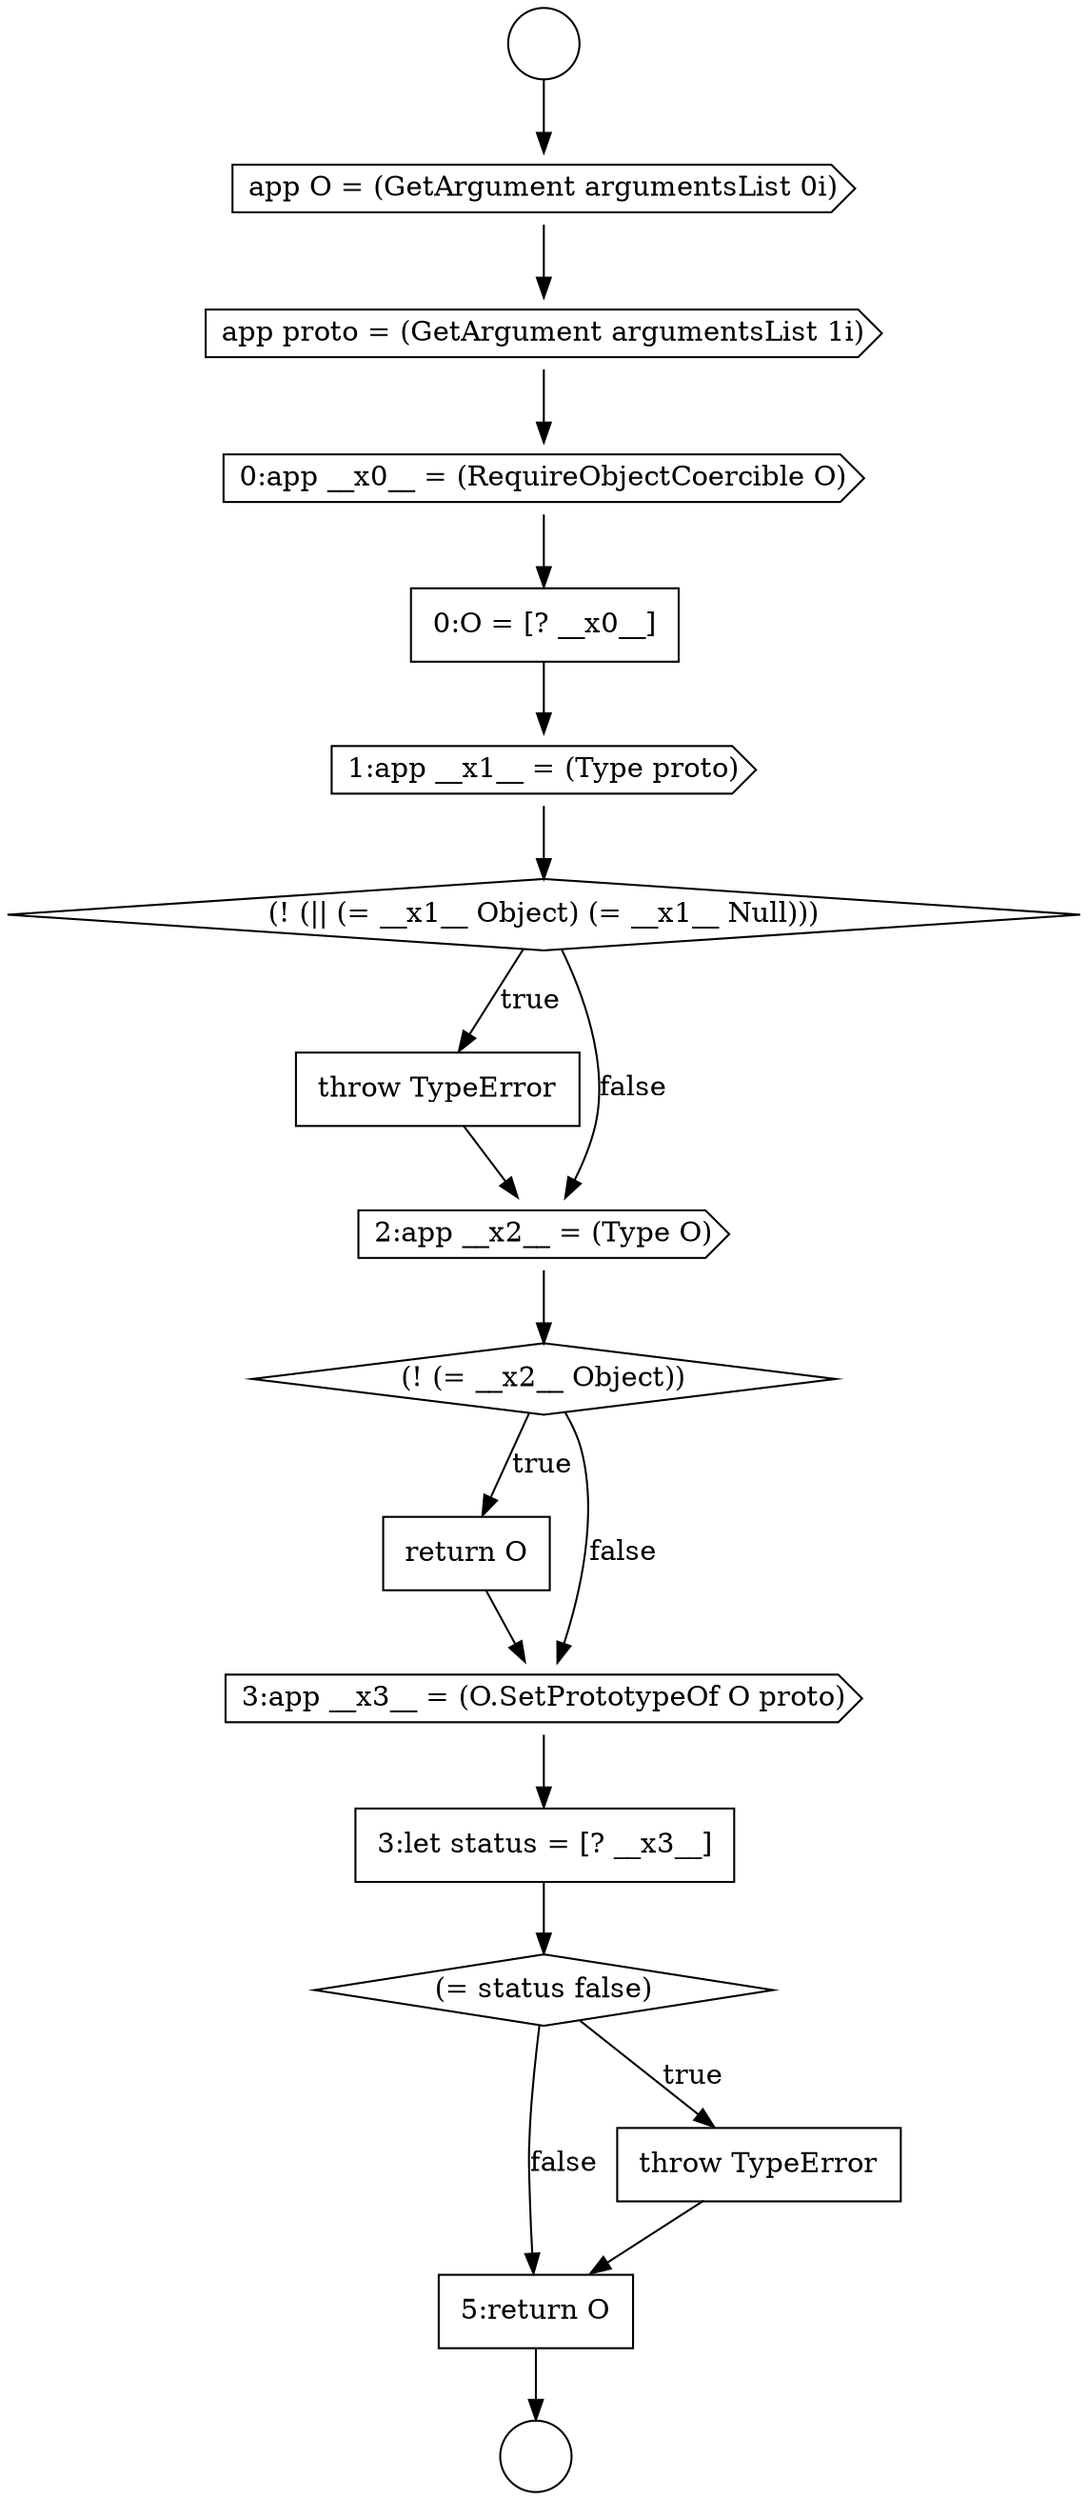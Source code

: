 digraph {
  node11485 [shape=circle label=" " color="black" fillcolor="white" style=filled]
  node11491 [shape=diamond, label=<<font color="black">(! (|| (= __x1__ Object) (= __x1__ Null)))</font>> color="black" fillcolor="white" style=filled]
  node11495 [shape=none, margin=0, label=<<font color="black">
    <table border="0" cellborder="1" cellspacing="0" cellpadding="10">
      <tr><td align="left">return O</td></tr>
    </table>
  </font>> color="black" fillcolor="white" style=filled]
  node11500 [shape=none, margin=0, label=<<font color="black">
    <table border="0" cellborder="1" cellspacing="0" cellpadding="10">
      <tr><td align="left">5:return O</td></tr>
    </table>
  </font>> color="black" fillcolor="white" style=filled]
  node11490 [shape=cds, label=<<font color="black">1:app __x1__ = (Type proto)</font>> color="black" fillcolor="white" style=filled]
  node11499 [shape=none, margin=0, label=<<font color="black">
    <table border="0" cellborder="1" cellspacing="0" cellpadding="10">
      <tr><td align="left">throw TypeError</td></tr>
    </table>
  </font>> color="black" fillcolor="white" style=filled]
  node11484 [shape=circle label=" " color="black" fillcolor="white" style=filled]
  node11492 [shape=none, margin=0, label=<<font color="black">
    <table border="0" cellborder="1" cellspacing="0" cellpadding="10">
      <tr><td align="left">throw TypeError</td></tr>
    </table>
  </font>> color="black" fillcolor="white" style=filled]
  node11488 [shape=cds, label=<<font color="black">0:app __x0__ = (RequireObjectCoercible O)</font>> color="black" fillcolor="white" style=filled]
  node11496 [shape=cds, label=<<font color="black">3:app __x3__ = (O.SetPrototypeOf O proto)</font>> color="black" fillcolor="white" style=filled]
  node11487 [shape=cds, label=<<font color="black">app proto = (GetArgument argumentsList 1i)</font>> color="black" fillcolor="white" style=filled]
  node11498 [shape=diamond, label=<<font color="black">(= status false)</font>> color="black" fillcolor="white" style=filled]
  node11493 [shape=cds, label=<<font color="black">2:app __x2__ = (Type O)</font>> color="black" fillcolor="white" style=filled]
  node11486 [shape=cds, label=<<font color="black">app O = (GetArgument argumentsList 0i)</font>> color="black" fillcolor="white" style=filled]
  node11497 [shape=none, margin=0, label=<<font color="black">
    <table border="0" cellborder="1" cellspacing="0" cellpadding="10">
      <tr><td align="left">3:let status = [? __x3__]</td></tr>
    </table>
  </font>> color="black" fillcolor="white" style=filled]
  node11494 [shape=diamond, label=<<font color="black">(! (= __x2__ Object))</font>> color="black" fillcolor="white" style=filled]
  node11489 [shape=none, margin=0, label=<<font color="black">
    <table border="0" cellborder="1" cellspacing="0" cellpadding="10">
      <tr><td align="left">0:O = [? __x0__]</td></tr>
    </table>
  </font>> color="black" fillcolor="white" style=filled]
  node11489 -> node11490 [ color="black"]
  node11500 -> node11485 [ color="black"]
  node11490 -> node11491 [ color="black"]
  node11493 -> node11494 [ color="black"]
  node11497 -> node11498 [ color="black"]
  node11486 -> node11487 [ color="black"]
  node11484 -> node11486 [ color="black"]
  node11487 -> node11488 [ color="black"]
  node11492 -> node11493 [ color="black"]
  node11495 -> node11496 [ color="black"]
  node11491 -> node11492 [label=<<font color="black">true</font>> color="black"]
  node11491 -> node11493 [label=<<font color="black">false</font>> color="black"]
  node11499 -> node11500 [ color="black"]
  node11488 -> node11489 [ color="black"]
  node11494 -> node11495 [label=<<font color="black">true</font>> color="black"]
  node11494 -> node11496 [label=<<font color="black">false</font>> color="black"]
  node11498 -> node11499 [label=<<font color="black">true</font>> color="black"]
  node11498 -> node11500 [label=<<font color="black">false</font>> color="black"]
  node11496 -> node11497 [ color="black"]
}
